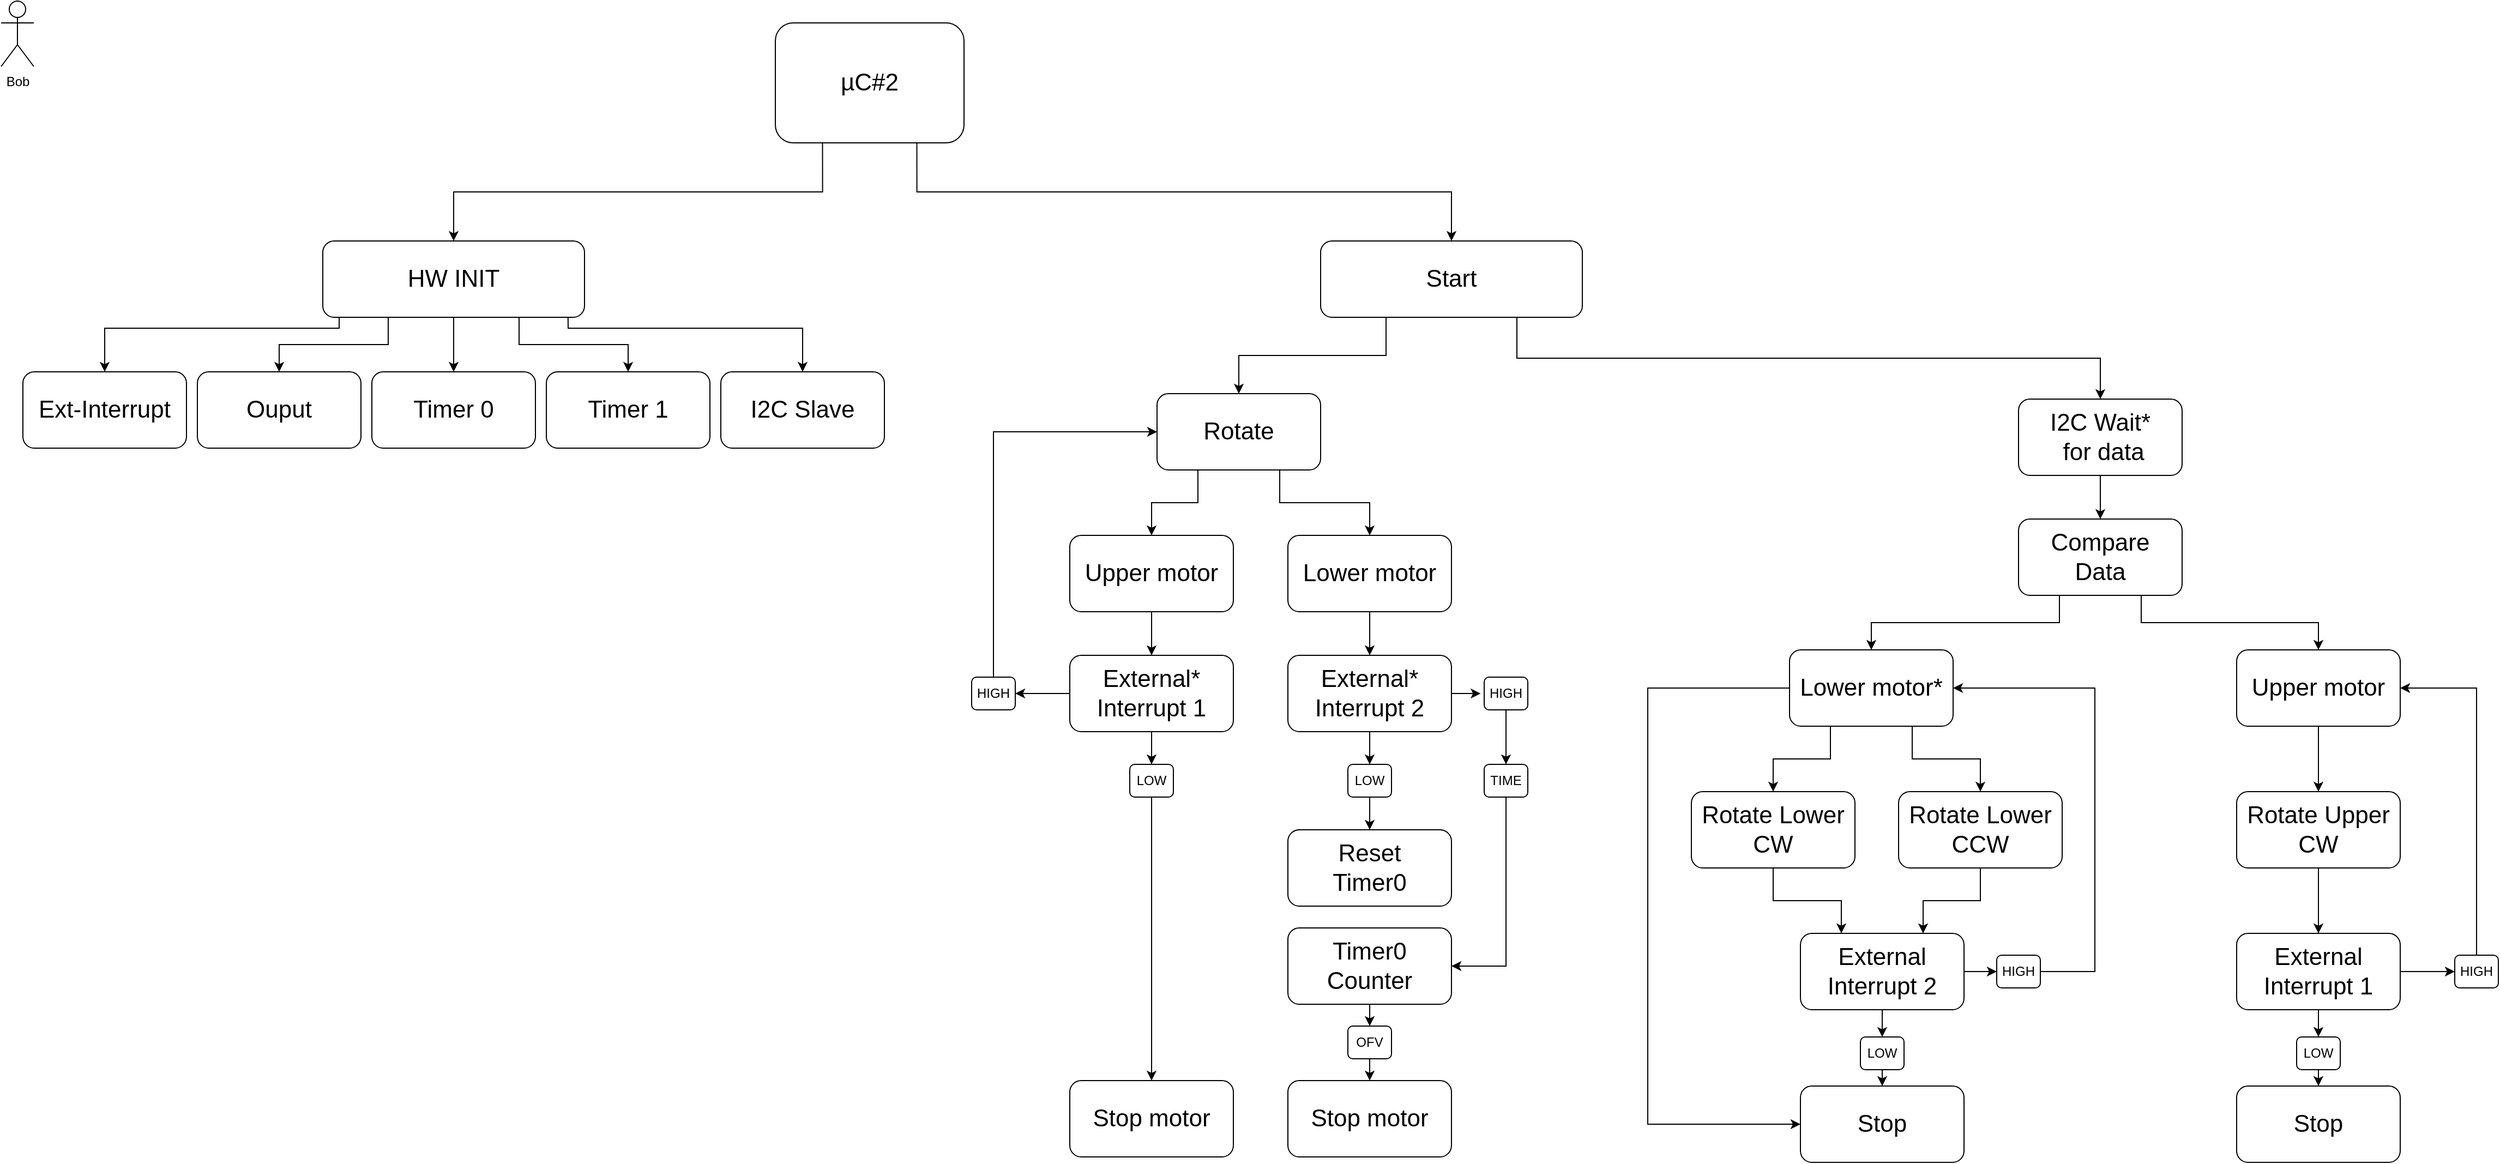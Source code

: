 <mxfile version="12.8.2" type="device"><diagram id="7AVjr2uNk9rrs_v4qilM" name="Page-1"><mxGraphModel dx="2844" dy="1686" grid="1" gridSize="10" guides="1" tooltips="1" connect="1" arrows="1" fold="1" page="1" pageScale="1" pageWidth="3300" pageHeight="2339" math="0" shadow="0"><root><mxCell id="0"/><mxCell id="1" parent="0"/><mxCell id="M5YbZGDV_qipbWjlhJwd-3" style="edgeStyle=orthogonalEdgeStyle;rounded=0;orthogonalLoop=1;jettySize=auto;html=1;exitX=0.25;exitY=1;exitDx=0;exitDy=0;entryX=0.5;entryY=0;entryDx=0;entryDy=0;" parent="1" source="M5YbZGDV_qipbWjlhJwd-1" target="M5YbZGDV_qipbWjlhJwd-2" edge="1"><mxGeometry relative="1" as="geometry"/></mxCell><mxCell id="J1BGo-iWYuiZYBsKswDY-2" style="edgeStyle=orthogonalEdgeStyle;rounded=0;orthogonalLoop=1;jettySize=auto;html=1;exitX=0.75;exitY=1;exitDx=0;exitDy=0;entryX=0.5;entryY=0;entryDx=0;entryDy=0;" parent="1" source="M5YbZGDV_qipbWjlhJwd-1" target="M5YbZGDV_qipbWjlhJwd-19" edge="1"><mxGeometry relative="1" as="geometry"/></mxCell><mxCell id="M5YbZGDV_qipbWjlhJwd-1" value="&lt;font style=&quot;font-size: 22px&quot;&gt;µC#2&lt;/font&gt;" style="rounded=1;whiteSpace=wrap;html=1;" parent="1" vertex="1"><mxGeometry x="750" y="40" width="173" height="110" as="geometry"/></mxCell><mxCell id="k3wzp_5JHVd5vhd4qvj7-4" style="edgeStyle=orthogonalEdgeStyle;rounded=0;orthogonalLoop=1;jettySize=auto;html=1;exitX=0.5;exitY=1;exitDx=0;exitDy=0;entryX=0.5;entryY=0;entryDx=0;entryDy=0;" edge="1" parent="1" source="M5YbZGDV_qipbWjlhJwd-2" target="M5YbZGDV_qipbWjlhJwd-8"><mxGeometry relative="1" as="geometry"/></mxCell><mxCell id="k3wzp_5JHVd5vhd4qvj7-6" style="edgeStyle=orthogonalEdgeStyle;rounded=0;orthogonalLoop=1;jettySize=auto;html=1;exitX=0.25;exitY=1;exitDx=0;exitDy=0;" edge="1" parent="1" source="M5YbZGDV_qipbWjlhJwd-2" target="M5YbZGDV_qipbWjlhJwd-6"><mxGeometry relative="1" as="geometry"/></mxCell><mxCell id="k3wzp_5JHVd5vhd4qvj7-7" style="edgeStyle=orthogonalEdgeStyle;rounded=0;orthogonalLoop=1;jettySize=auto;html=1;exitX=0.068;exitY=0.994;exitDx=0;exitDy=0;entryX=0.5;entryY=0;entryDx=0;entryDy=0;exitPerimeter=0;" edge="1" parent="1" source="M5YbZGDV_qipbWjlhJwd-2" target="M5YbZGDV_qipbWjlhJwd-4"><mxGeometry relative="1" as="geometry"><Array as="points"><mxPoint x="350" y="310"/><mxPoint x="350" y="320"/><mxPoint x="135" y="320"/></Array></mxGeometry></mxCell><mxCell id="k3wzp_5JHVd5vhd4qvj7-8" style="edgeStyle=orthogonalEdgeStyle;rounded=0;orthogonalLoop=1;jettySize=auto;html=1;exitX=0.75;exitY=1;exitDx=0;exitDy=0;" edge="1" parent="1" source="M5YbZGDV_qipbWjlhJwd-2" target="M5YbZGDV_qipbWjlhJwd-9"><mxGeometry relative="1" as="geometry"/></mxCell><mxCell id="k3wzp_5JHVd5vhd4qvj7-9" style="edgeStyle=orthogonalEdgeStyle;rounded=0;orthogonalLoop=1;jettySize=auto;html=1;entryX=0.5;entryY=0;entryDx=0;entryDy=0;exitX=0.937;exitY=0.997;exitDx=0;exitDy=0;exitPerimeter=0;" edge="1" parent="1" source="M5YbZGDV_qipbWjlhJwd-2" target="M5YbZGDV_qipbWjlhJwd-13"><mxGeometry relative="1" as="geometry"><mxPoint x="560" y="311" as="sourcePoint"/><Array as="points"><mxPoint x="560" y="311"/><mxPoint x="560" y="311"/><mxPoint x="560" y="320"/><mxPoint x="775" y="320"/></Array></mxGeometry></mxCell><mxCell id="M5YbZGDV_qipbWjlhJwd-2" value="&lt;font style=&quot;font-size: 22px&quot;&gt;HW INIT&lt;/font&gt;" style="rounded=1;whiteSpace=wrap;html=1;" parent="1" vertex="1"><mxGeometry x="335" y="240" width="240" height="70" as="geometry"/></mxCell><mxCell id="M5YbZGDV_qipbWjlhJwd-4" value="&lt;font style=&quot;font-size: 22px&quot;&gt;Ext-Interrupt&lt;/font&gt;" style="rounded=1;whiteSpace=wrap;html=1;" parent="1" vertex="1"><mxGeometry x="60" y="360" width="150" height="70" as="geometry"/></mxCell><mxCell id="M5YbZGDV_qipbWjlhJwd-6" value="&lt;font style=&quot;font-size: 22px&quot;&gt;Ouput&lt;/font&gt;" style="rounded=1;whiteSpace=wrap;html=1;" parent="1" vertex="1"><mxGeometry x="220" y="360" width="150" height="70" as="geometry"/></mxCell><mxCell id="M5YbZGDV_qipbWjlhJwd-8" value="&lt;font style=&quot;font-size: 22px&quot;&gt;Timer 0&lt;/font&gt;" style="rounded=1;whiteSpace=wrap;html=1;" parent="1" vertex="1"><mxGeometry x="380" y="360" width="150" height="70" as="geometry"/></mxCell><mxCell id="M5YbZGDV_qipbWjlhJwd-9" value="&lt;font style=&quot;font-size: 22px&quot;&gt;Timer 1&lt;/font&gt;" style="rounded=1;whiteSpace=wrap;html=1;" parent="1" vertex="1"><mxGeometry x="540" y="360" width="150" height="70" as="geometry"/></mxCell><mxCell id="M5YbZGDV_qipbWjlhJwd-13" value="&lt;font style=&quot;font-size: 22px&quot;&gt;I2C Slave&lt;/font&gt;" style="rounded=1;whiteSpace=wrap;html=1;" parent="1" vertex="1"><mxGeometry x="700" y="360" width="150" height="70" as="geometry"/></mxCell><mxCell id="M5YbZGDV_qipbWjlhJwd-18" value="Bob" style="shape=umlActor;verticalLabelPosition=bottom;labelBackgroundColor=#ffffff;verticalAlign=top;html=1;outlineConnect=0;" parent="1" vertex="1"><mxGeometry x="40" y="20" width="30" height="60" as="geometry"/></mxCell><mxCell id="J1BGo-iWYuiZYBsKswDY-12" style="edgeStyle=orthogonalEdgeStyle;rounded=0;orthogonalLoop=1;jettySize=auto;html=1;exitX=0.25;exitY=1;exitDx=0;exitDy=0;entryX=0.5;entryY=0;entryDx=0;entryDy=0;" parent="1" source="M5YbZGDV_qipbWjlhJwd-19" target="M5YbZGDV_qipbWjlhJwd-20" edge="1"><mxGeometry relative="1" as="geometry"/></mxCell><mxCell id="J1BGo-iWYuiZYBsKswDY-66" style="edgeStyle=orthogonalEdgeStyle;rounded=0;orthogonalLoop=1;jettySize=auto;html=1;exitX=0.75;exitY=1;exitDx=0;exitDy=0;entryX=0.5;entryY=0;entryDx=0;entryDy=0;" parent="1" source="M5YbZGDV_qipbWjlhJwd-19" target="J1BGo-iWYuiZYBsKswDY-45" edge="1"><mxGeometry relative="1" as="geometry"/></mxCell><mxCell id="M5YbZGDV_qipbWjlhJwd-19" value="&lt;font style=&quot;font-size: 22px&quot;&gt;Start&lt;/font&gt;" style="rounded=1;whiteSpace=wrap;html=1;" parent="1" vertex="1"><mxGeometry x="1250" y="240" width="240" height="70" as="geometry"/></mxCell><mxCell id="M5YbZGDV_qipbWjlhJwd-25" style="edgeStyle=orthogonalEdgeStyle;rounded=0;orthogonalLoop=1;jettySize=auto;html=1;exitX=0.75;exitY=1;exitDx=0;exitDy=0;entryX=0.5;entryY=0;entryDx=0;entryDy=0;" parent="1" source="M5YbZGDV_qipbWjlhJwd-20" target="M5YbZGDV_qipbWjlhJwd-23" edge="1"><mxGeometry relative="1" as="geometry"/></mxCell><mxCell id="M5YbZGDV_qipbWjlhJwd-26" style="edgeStyle=orthogonalEdgeStyle;rounded=0;orthogonalLoop=1;jettySize=auto;html=1;exitX=0.25;exitY=1;exitDx=0;exitDy=0;entryX=0.5;entryY=0;entryDx=0;entryDy=0;" parent="1" source="M5YbZGDV_qipbWjlhJwd-20" target="M5YbZGDV_qipbWjlhJwd-22" edge="1"><mxGeometry relative="1" as="geometry"/></mxCell><mxCell id="M5YbZGDV_qipbWjlhJwd-20" value="&lt;font style=&quot;font-size: 22px&quot;&gt;Rotate&lt;/font&gt;" style="rounded=1;whiteSpace=wrap;html=1;" parent="1" vertex="1"><mxGeometry x="1100" y="380" width="150" height="70" as="geometry"/></mxCell><mxCell id="J1BGo-iWYuiZYBsKswDY-10" style="edgeStyle=orthogonalEdgeStyle;rounded=0;orthogonalLoop=1;jettySize=auto;html=1;exitX=0.5;exitY=1;exitDx=0;exitDy=0;" parent="1" source="M5YbZGDV_qipbWjlhJwd-22" target="J1BGo-iWYuiZYBsKswDY-3" edge="1"><mxGeometry relative="1" as="geometry"/></mxCell><mxCell id="M5YbZGDV_qipbWjlhJwd-22" value="&lt;font style=&quot;font-size: 22px&quot;&gt;Upper motor&lt;br&gt;&lt;/font&gt;" style="rounded=1;whiteSpace=wrap;html=1;" parent="1" vertex="1"><mxGeometry x="1020" y="510" width="150" height="70" as="geometry"/></mxCell><mxCell id="J1BGo-iWYuiZYBsKswDY-11" style="edgeStyle=orthogonalEdgeStyle;rounded=0;orthogonalLoop=1;jettySize=auto;html=1;exitX=0.5;exitY=1;exitDx=0;exitDy=0;entryX=0.5;entryY=0;entryDx=0;entryDy=0;" parent="1" source="M5YbZGDV_qipbWjlhJwd-23" target="J1BGo-iWYuiZYBsKswDY-4" edge="1"><mxGeometry relative="1" as="geometry"/></mxCell><mxCell id="M5YbZGDV_qipbWjlhJwd-23" value="&lt;span style=&quot;font-size: 22px&quot;&gt;Lower motor&lt;/span&gt;" style="rounded=1;whiteSpace=wrap;html=1;" parent="1" vertex="1"><mxGeometry x="1220" y="510" width="150" height="70" as="geometry"/></mxCell><mxCell id="J1BGo-iWYuiZYBsKswDY-6" style="edgeStyle=orthogonalEdgeStyle;rounded=0;orthogonalLoop=1;jettySize=auto;html=1;exitX=0;exitY=0.5;exitDx=0;exitDy=0;entryX=1;entryY=0.5;entryDx=0;entryDy=0;" parent="1" source="J1BGo-iWYuiZYBsKswDY-3" target="J1BGo-iWYuiZYBsKswDY-5" edge="1"><mxGeometry relative="1" as="geometry"/></mxCell><mxCell id="J1BGo-iWYuiZYBsKswDY-15" style="edgeStyle=orthogonalEdgeStyle;rounded=0;orthogonalLoop=1;jettySize=auto;html=1;exitX=0.5;exitY=1;exitDx=0;exitDy=0;entryX=0.5;entryY=0;entryDx=0;entryDy=0;" parent="1" source="J1BGo-iWYuiZYBsKswDY-3" target="J1BGo-iWYuiZYBsKswDY-13" edge="1"><mxGeometry relative="1" as="geometry"/></mxCell><mxCell id="J1BGo-iWYuiZYBsKswDY-3" value="&lt;font style=&quot;font-size: 22px&quot;&gt;External* Interrupt 1&lt;/font&gt;&lt;span style=&quot;color: rgba(0 , 0 , 0 , 0) ; font-family: monospace ; font-size: 0px ; white-space: nowrap&quot;&gt;%3CmxGraphModel%3E%3Croot%3E%3CmxCell%20id%3D%220%22%2F%3E%3CmxCell%20id%3D%221%22%20parent%3D%220%22%2F%3E%3CmxCell%20id%3D%222%22%20value%3D%22%26lt%3Bfont%20style%3D%26quot%3Bfont-size%3A%2022px%26quot%3B%26gt%3BMotor%231%26lt%3B%2Ffont%26gt%3B%22%20style%3D%22rounded%3D1%3BwhiteSpace%3Dwrap%3Bhtml%3D1%3B%22%20vertex%3D%221%22%20parent%3D%221%22%3E%3CmxGeometry%20x%3D%22910%22%20y%3D%22490%22%20width%3D%22150%22%20height%3D%2270%22%20as%3D%22geometry%22%2F%3E%3C%2FmxCell%3E%3C%2Froot%3E%3C%2FmxGraphModel%3E&lt;/span&gt;" style="rounded=1;whiteSpace=wrap;html=1;" parent="1" vertex="1"><mxGeometry x="1020" y="620" width="150" height="70" as="geometry"/></mxCell><mxCell id="J1BGo-iWYuiZYBsKswDY-22" style="edgeStyle=orthogonalEdgeStyle;rounded=0;orthogonalLoop=1;jettySize=auto;html=1;exitX=0.5;exitY=1;exitDx=0;exitDy=0;entryX=0.5;entryY=0;entryDx=0;entryDy=0;" parent="1" source="J1BGo-iWYuiZYBsKswDY-4" target="J1BGo-iWYuiZYBsKswDY-21" edge="1"><mxGeometry relative="1" as="geometry"/></mxCell><mxCell id="J1BGo-iWYuiZYBsKswDY-35" style="edgeStyle=orthogonalEdgeStyle;rounded=0;orthogonalLoop=1;jettySize=auto;html=1;exitX=1;exitY=0.5;exitDx=0;exitDy=0;entryX=-0.082;entryY=0.486;entryDx=0;entryDy=0;entryPerimeter=0;" parent="1" source="J1BGo-iWYuiZYBsKswDY-4" target="J1BGo-iWYuiZYBsKswDY-36" edge="1"><mxGeometry relative="1" as="geometry"><mxPoint x="1390" y="655.143" as="targetPoint"/></mxGeometry></mxCell><mxCell id="J1BGo-iWYuiZYBsKswDY-4" value="&lt;font style=&quot;font-size: 22px&quot;&gt;External*&lt;br&gt;Interrupt 2&lt;/font&gt;&lt;span style=&quot;color: rgba(0 , 0 , 0 , 0) ; font-family: monospace ; font-size: 0px ; white-space: nowrap&quot;&gt;%3CmxGraphModel%3E%3Croot%3E%3CmxCell%20id%3D%220%22%2F%3E%3CmxCell%20id%3D%221%22%20parent%3D%220%22%2F%3E%3CmxCell%20id%3D%222%22%20value%3D%22%26lt%3Bfont%20style%3D%26quot%3Bfont-size%3A%2022px%26quot%3B%26gt%3BMotor%231%26lt%3B%2Ffont%26gt%3B%22%20style%3D%22rounded%3D1%3BwhiteSpace%3Dwrap%3Bhtml%3D1%3B%22%20vertex%3D%221%22%20parent%3D%221%22%3E%3CmxGeometry%20x%3D%22910%22%20y%3D%22490%22%20width%3D%22150%22%20height%3D%2270%22%20as%3D%22geometry%22%2F%3E%3C%2FmxCell%3E%3C%2Froot%3E%3C%2FmxGraphModel%3E&lt;/span&gt;" style="rounded=1;whiteSpace=wrap;html=1;" parent="1" vertex="1"><mxGeometry x="1220" y="620" width="150" height="70" as="geometry"/></mxCell><mxCell id="J1BGo-iWYuiZYBsKswDY-9" style="edgeStyle=orthogonalEdgeStyle;rounded=0;orthogonalLoop=1;jettySize=auto;html=1;exitX=0.5;exitY=0;exitDx=0;exitDy=0;entryX=0;entryY=0.5;entryDx=0;entryDy=0;" parent="1" source="J1BGo-iWYuiZYBsKswDY-5" target="M5YbZGDV_qipbWjlhJwd-20" edge="1"><mxGeometry relative="1" as="geometry"/></mxCell><mxCell id="J1BGo-iWYuiZYBsKswDY-5" value="HIGH" style="rounded=1;whiteSpace=wrap;html=1;" parent="1" vertex="1"><mxGeometry x="930" y="640" width="40" height="30" as="geometry"/></mxCell><mxCell id="J1BGo-iWYuiZYBsKswDY-44" style="edgeStyle=orthogonalEdgeStyle;rounded=0;orthogonalLoop=1;jettySize=auto;html=1;exitX=0.5;exitY=1;exitDx=0;exitDy=0;entryX=0.5;entryY=0;entryDx=0;entryDy=0;" parent="1" source="J1BGo-iWYuiZYBsKswDY-13" target="J1BGo-iWYuiZYBsKswDY-14" edge="1"><mxGeometry relative="1" as="geometry"/></mxCell><mxCell id="J1BGo-iWYuiZYBsKswDY-13" value="LOW" style="rounded=1;whiteSpace=wrap;html=1;" parent="1" vertex="1"><mxGeometry x="1075" y="720" width="40" height="30" as="geometry"/></mxCell><mxCell id="J1BGo-iWYuiZYBsKswDY-14" value="&lt;font style=&quot;font-size: 22px&quot;&gt;Stop motor&lt;/font&gt;" style="rounded=1;whiteSpace=wrap;html=1;" parent="1" vertex="1"><mxGeometry x="1020" y="1010" width="150" height="70" as="geometry"/></mxCell><mxCell id="J1BGo-iWYuiZYBsKswDY-24" style="edgeStyle=orthogonalEdgeStyle;rounded=0;orthogonalLoop=1;jettySize=auto;html=1;exitX=0.5;exitY=1;exitDx=0;exitDy=0;entryX=0.5;entryY=0;entryDx=0;entryDy=0;" parent="1" source="J1BGo-iWYuiZYBsKswDY-21" target="J1BGo-iWYuiZYBsKswDY-23" edge="1"><mxGeometry relative="1" as="geometry"/></mxCell><mxCell id="J1BGo-iWYuiZYBsKswDY-21" value="LOW" style="rounded=1;whiteSpace=wrap;html=1;" parent="1" vertex="1"><mxGeometry x="1275" y="720" width="40" height="30" as="geometry"/></mxCell><mxCell id="J1BGo-iWYuiZYBsKswDY-23" value="&lt;span style=&quot;font-size: 22px&quot;&gt;Reset&lt;br&gt;&lt;/span&gt;&lt;font style=&quot;font-size: 22px&quot;&gt;Timer0&lt;/font&gt;" style="rounded=1;whiteSpace=wrap;html=1;" parent="1" vertex="1"><mxGeometry x="1220" y="780" width="150" height="70" as="geometry"/></mxCell><mxCell id="J1BGo-iWYuiZYBsKswDY-43" style="edgeStyle=orthogonalEdgeStyle;rounded=0;orthogonalLoop=1;jettySize=auto;html=1;exitX=0.5;exitY=1;exitDx=0;exitDy=0;entryX=0.5;entryY=0;entryDx=0;entryDy=0;" parent="1" source="J1BGo-iWYuiZYBsKswDY-26" target="J1BGo-iWYuiZYBsKswDY-41" edge="1"><mxGeometry relative="1" as="geometry"/></mxCell><mxCell id="J1BGo-iWYuiZYBsKswDY-26" value="OFV" style="rounded=1;whiteSpace=wrap;html=1;" parent="1" vertex="1"><mxGeometry x="1275" y="960" width="40" height="30" as="geometry"/></mxCell><mxCell id="J1BGo-iWYuiZYBsKswDY-42" style="edgeStyle=orthogonalEdgeStyle;rounded=0;orthogonalLoop=1;jettySize=auto;html=1;exitX=0.5;exitY=1;exitDx=0;exitDy=0;entryX=0.5;entryY=0;entryDx=0;entryDy=0;" parent="1" source="J1BGo-iWYuiZYBsKswDY-32" target="J1BGo-iWYuiZYBsKswDY-26" edge="1"><mxGeometry relative="1" as="geometry"/></mxCell><mxCell id="J1BGo-iWYuiZYBsKswDY-32" value="&lt;font style=&quot;font-size: 22px&quot;&gt;Timer0&lt;br&gt;Counter&lt;br&gt;&lt;/font&gt;" style="rounded=1;whiteSpace=wrap;html=1;" parent="1" vertex="1"><mxGeometry x="1220" y="870" width="150" height="70" as="geometry"/></mxCell><mxCell id="J1BGo-iWYuiZYBsKswDY-39" style="edgeStyle=orthogonalEdgeStyle;rounded=0;orthogonalLoop=1;jettySize=auto;html=1;exitX=0.5;exitY=1;exitDx=0;exitDy=0;entryX=0.5;entryY=0;entryDx=0;entryDy=0;" parent="1" source="J1BGo-iWYuiZYBsKswDY-36" target="J1BGo-iWYuiZYBsKswDY-38" edge="1"><mxGeometry relative="1" as="geometry"/></mxCell><mxCell id="J1BGo-iWYuiZYBsKswDY-36" value="HIGH" style="rounded=1;whiteSpace=wrap;html=1;" parent="1" vertex="1"><mxGeometry x="1400" y="640" width="40" height="30" as="geometry"/></mxCell><mxCell id="J1BGo-iWYuiZYBsKswDY-40" style="edgeStyle=orthogonalEdgeStyle;rounded=0;orthogonalLoop=1;jettySize=auto;html=1;exitX=0.5;exitY=1;exitDx=0;exitDy=0;entryX=1;entryY=0.5;entryDx=0;entryDy=0;" parent="1" source="J1BGo-iWYuiZYBsKswDY-38" target="J1BGo-iWYuiZYBsKswDY-32" edge="1"><mxGeometry relative="1" as="geometry"/></mxCell><mxCell id="J1BGo-iWYuiZYBsKswDY-38" value="TIME" style="rounded=1;whiteSpace=wrap;html=1;" parent="1" vertex="1"><mxGeometry x="1400" y="720" width="40" height="30" as="geometry"/></mxCell><mxCell id="J1BGo-iWYuiZYBsKswDY-41" value="&lt;font style=&quot;font-size: 22px&quot;&gt;Stop motor&lt;/font&gt;" style="rounded=1;whiteSpace=wrap;html=1;" parent="1" vertex="1"><mxGeometry x="1220" y="1010" width="150" height="70" as="geometry"/></mxCell><mxCell id="J1BGo-iWYuiZYBsKswDY-49" style="edgeStyle=orthogonalEdgeStyle;rounded=0;orthogonalLoop=1;jettySize=auto;html=1;exitX=0.5;exitY=1;exitDx=0;exitDy=0;entryX=0.5;entryY=0;entryDx=0;entryDy=0;" parent="1" source="J1BGo-iWYuiZYBsKswDY-45" target="J1BGo-iWYuiZYBsKswDY-48" edge="1"><mxGeometry relative="1" as="geometry"/></mxCell><mxCell id="J1BGo-iWYuiZYBsKswDY-45" value="&lt;font style=&quot;font-size: 22px&quot;&gt;I2C Wait*&lt;br&gt;&amp;nbsp;for data&lt;/font&gt;" style="rounded=1;whiteSpace=wrap;html=1;" parent="1" vertex="1"><mxGeometry x="1890" y="385" width="150" height="70" as="geometry"/></mxCell><mxCell id="J1BGo-iWYuiZYBsKswDY-67" style="edgeStyle=orthogonalEdgeStyle;rounded=0;orthogonalLoop=1;jettySize=auto;html=1;exitX=0.25;exitY=1;exitDx=0;exitDy=0;" parent="1" source="J1BGo-iWYuiZYBsKswDY-48" target="J1BGo-iWYuiZYBsKswDY-52" edge="1"><mxGeometry relative="1" as="geometry"/></mxCell><mxCell id="J1BGo-iWYuiZYBsKswDY-68" style="edgeStyle=orthogonalEdgeStyle;rounded=0;orthogonalLoop=1;jettySize=auto;html=1;exitX=0.75;exitY=1;exitDx=0;exitDy=0;entryX=0.5;entryY=0;entryDx=0;entryDy=0;" parent="1" source="J1BGo-iWYuiZYBsKswDY-48" target="J1BGo-iWYuiZYBsKswDY-64" edge="1"><mxGeometry relative="1" as="geometry"/></mxCell><mxCell id="J1BGo-iWYuiZYBsKswDY-48" value="&lt;font style=&quot;font-size: 22px&quot;&gt;Compare&lt;br&gt;Data&lt;br&gt;&lt;/font&gt;" style="rounded=1;whiteSpace=wrap;html=1;" parent="1" vertex="1"><mxGeometry x="1890" y="495" width="150" height="70" as="geometry"/></mxCell><mxCell id="J1BGo-iWYuiZYBsKswDY-61" style="edgeStyle=orthogonalEdgeStyle;rounded=0;orthogonalLoop=1;jettySize=auto;html=1;exitX=0.5;exitY=1;exitDx=0;exitDy=0;entryX=0.25;entryY=0;entryDx=0;entryDy=0;" parent="1" source="J1BGo-iWYuiZYBsKswDY-50" target="J1BGo-iWYuiZYBsKswDY-58" edge="1"><mxGeometry relative="1" as="geometry"/></mxCell><mxCell id="J1BGo-iWYuiZYBsKswDY-50" value="&lt;font style=&quot;font-size: 22px&quot;&gt;Rotate Lower CW&lt;/font&gt;" style="rounded=1;whiteSpace=wrap;html=1;" parent="1" vertex="1"><mxGeometry x="1590" y="745" width="150" height="70" as="geometry"/></mxCell><mxCell id="J1BGo-iWYuiZYBsKswDY-60" style="edgeStyle=orthogonalEdgeStyle;rounded=0;orthogonalLoop=1;jettySize=auto;html=1;exitX=0.5;exitY=1;exitDx=0;exitDy=0;entryX=0.75;entryY=0;entryDx=0;entryDy=0;" parent="1" source="J1BGo-iWYuiZYBsKswDY-51" target="J1BGo-iWYuiZYBsKswDY-58" edge="1"><mxGeometry relative="1" as="geometry"/></mxCell><mxCell id="J1BGo-iWYuiZYBsKswDY-51" value="&lt;font style=&quot;font-size: 22px&quot;&gt;Rotate Lower CCW&lt;/font&gt;" style="rounded=1;whiteSpace=wrap;html=1;" parent="1" vertex="1"><mxGeometry x="1780" y="745" width="150" height="70" as="geometry"/></mxCell><mxCell id="J1BGo-iWYuiZYBsKswDY-53" style="edgeStyle=orthogonalEdgeStyle;rounded=0;orthogonalLoop=1;jettySize=auto;html=1;exitX=0.25;exitY=1;exitDx=0;exitDy=0;entryX=0.5;entryY=0;entryDx=0;entryDy=0;" parent="1" source="J1BGo-iWYuiZYBsKswDY-52" target="J1BGo-iWYuiZYBsKswDY-50" edge="1"><mxGeometry relative="1" as="geometry"/></mxCell><mxCell id="J1BGo-iWYuiZYBsKswDY-54" style="edgeStyle=orthogonalEdgeStyle;rounded=0;orthogonalLoop=1;jettySize=auto;html=1;exitX=0.75;exitY=1;exitDx=0;exitDy=0;entryX=0.5;entryY=0;entryDx=0;entryDy=0;" parent="1" source="J1BGo-iWYuiZYBsKswDY-52" target="J1BGo-iWYuiZYBsKswDY-51" edge="1"><mxGeometry relative="1" as="geometry"/></mxCell><mxCell id="J1BGo-iWYuiZYBsKswDY-65" style="edgeStyle=orthogonalEdgeStyle;rounded=0;orthogonalLoop=1;jettySize=auto;html=1;exitX=0;exitY=0.5;exitDx=0;exitDy=0;entryX=0;entryY=0.5;entryDx=0;entryDy=0;" parent="1" source="J1BGo-iWYuiZYBsKswDY-52" target="J1BGo-iWYuiZYBsKswDY-55" edge="1"><mxGeometry relative="1" as="geometry"><Array as="points"><mxPoint x="1550" y="650"/><mxPoint x="1550" y="1050"/></Array></mxGeometry></mxCell><mxCell id="J1BGo-iWYuiZYBsKswDY-52" value="&lt;span style=&quot;font-size: 22px&quot;&gt;Lower motor*&lt;/span&gt;" style="rounded=1;whiteSpace=wrap;html=1;" parent="1" vertex="1"><mxGeometry x="1680" y="615" width="150" height="70" as="geometry"/></mxCell><mxCell id="J1BGo-iWYuiZYBsKswDY-55" value="&lt;font style=&quot;font-size: 22px&quot;&gt;Stop&lt;/font&gt;" style="rounded=1;whiteSpace=wrap;html=1;" parent="1" vertex="1"><mxGeometry x="1690" y="1015" width="150" height="70" as="geometry"/></mxCell><mxCell id="k3wzp_5JHVd5vhd4qvj7-23" style="edgeStyle=orthogonalEdgeStyle;rounded=0;orthogonalLoop=1;jettySize=auto;html=1;exitX=0.5;exitY=1;exitDx=0;exitDy=0;entryX=0.5;entryY=0;entryDx=0;entryDy=0;" edge="1" parent="1" source="J1BGo-iWYuiZYBsKswDY-58" target="k3wzp_5JHVd5vhd4qvj7-22"><mxGeometry relative="1" as="geometry"/></mxCell><mxCell id="k3wzp_5JHVd5vhd4qvj7-26" style="edgeStyle=orthogonalEdgeStyle;rounded=0;orthogonalLoop=1;jettySize=auto;html=1;exitX=1;exitY=0.5;exitDx=0;exitDy=0;entryX=0;entryY=0.5;entryDx=0;entryDy=0;" edge="1" parent="1" source="J1BGo-iWYuiZYBsKswDY-58" target="k3wzp_5JHVd5vhd4qvj7-25"><mxGeometry relative="1" as="geometry"/></mxCell><mxCell id="J1BGo-iWYuiZYBsKswDY-58" value="&lt;font style=&quot;font-size: 22px&quot;&gt;External Interrupt 2&lt;/font&gt;&lt;span style=&quot;color: rgba(0 , 0 , 0 , 0) ; font-family: monospace ; font-size: 0px ; white-space: nowrap&quot;&gt;%3CmxGraphModel%3E%3Croot%3E%3CmxCell%20id%3D%220%22%2F%3E%3CmxCell%20id%3D%221%22%20parent%3D%220%22%2F%3E%3CmxCell%20id%3D%222%22%20value%3D%22%26lt%3Bfont%20style%3D%26quot%3Bfont-size%3A%2022px%26quot%3B%26gt%3BMotor%231%26lt%3B%2Ffont%26gt%3B%22%20style%3D%22rounded%3D1%3BwhiteSpace%3Dwrap%3Bhtml%3D1%3B%22%20vertex%3D%221%22%20parent%3D%221%22%3E%3CmxGeometry%20x%3D%22910%22%20y%3D%22490%22%20width%3D%22150%22%20height%3D%2270%22%20as%3D%22geometry%22%2F%3E%3C%2FmxCell%3E%3C%2Froot%3E%3C%2FmxGraphModel%3E&lt;/span&gt;" style="rounded=1;whiteSpace=wrap;html=1;" parent="1" vertex="1"><mxGeometry x="1690" y="875" width="150" height="70" as="geometry"/></mxCell><mxCell id="J1BGo-iWYuiZYBsKswDY-70" style="edgeStyle=orthogonalEdgeStyle;rounded=0;orthogonalLoop=1;jettySize=auto;html=1;exitX=0.5;exitY=1;exitDx=0;exitDy=0;" parent="1" source="J1BGo-iWYuiZYBsKswDY-64" target="J1BGo-iWYuiZYBsKswDY-69" edge="1"><mxGeometry relative="1" as="geometry"/></mxCell><mxCell id="J1BGo-iWYuiZYBsKswDY-64" value="&lt;font style=&quot;font-size: 22px&quot;&gt;Upper motor&lt;br&gt;&lt;/font&gt;" style="rounded=1;whiteSpace=wrap;html=1;" parent="1" vertex="1"><mxGeometry x="2090" y="615" width="150" height="70" as="geometry"/></mxCell><mxCell id="J1BGo-iWYuiZYBsKswDY-72" style="edgeStyle=orthogonalEdgeStyle;rounded=0;orthogonalLoop=1;jettySize=auto;html=1;exitX=0.5;exitY=1;exitDx=0;exitDy=0;entryX=0.5;entryY=0;entryDx=0;entryDy=0;" parent="1" source="J1BGo-iWYuiZYBsKswDY-69" target="J1BGo-iWYuiZYBsKswDY-71" edge="1"><mxGeometry relative="1" as="geometry"/></mxCell><mxCell id="J1BGo-iWYuiZYBsKswDY-69" value="&lt;font style=&quot;font-size: 22px&quot;&gt;Rotate Upper CW&lt;/font&gt;" style="rounded=1;whiteSpace=wrap;html=1;" parent="1" vertex="1"><mxGeometry x="2090" y="745" width="150" height="70" as="geometry"/></mxCell><mxCell id="k3wzp_5JHVd5vhd4qvj7-17" style="edgeStyle=orthogonalEdgeStyle;rounded=0;orthogonalLoop=1;jettySize=auto;html=1;exitX=1;exitY=0.5;exitDx=0;exitDy=0;entryX=0;entryY=0.5;entryDx=0;entryDy=0;" edge="1" parent="1" source="J1BGo-iWYuiZYBsKswDY-71" target="k3wzp_5JHVd5vhd4qvj7-16"><mxGeometry relative="1" as="geometry"/></mxCell><mxCell id="k3wzp_5JHVd5vhd4qvj7-20" style="edgeStyle=orthogonalEdgeStyle;rounded=0;orthogonalLoop=1;jettySize=auto;html=1;exitX=0.5;exitY=1;exitDx=0;exitDy=0;entryX=0.5;entryY=0;entryDx=0;entryDy=0;" edge="1" parent="1" source="J1BGo-iWYuiZYBsKswDY-71" target="k3wzp_5JHVd5vhd4qvj7-19"><mxGeometry relative="1" as="geometry"/></mxCell><mxCell id="J1BGo-iWYuiZYBsKswDY-71" value="&lt;font style=&quot;font-size: 22px&quot;&gt;External Interrupt 1&lt;/font&gt;&lt;span style=&quot;color: rgba(0 , 0 , 0 , 0) ; font-family: monospace ; font-size: 0px ; white-space: nowrap&quot;&gt;%3CmxGraphModel%3E%3Croot%3E%3CmxCell%20id%3D%220%22%2F%3E%3CmxCell%20id%3D%221%22%20parent%3D%220%22%2F%3E%3CmxCell%20id%3D%222%22%20value%3D%22%26lt%3Bfont%20style%3D%26quot%3Bfont-size%3A%2022px%26quot%3B%26gt%3BMotor%231%26lt%3B%2Ffont%26gt%3B%22%20style%3D%22rounded%3D1%3BwhiteSpace%3Dwrap%3Bhtml%3D1%3B%22%20vertex%3D%221%22%20parent%3D%221%22%3E%3CmxGeometry%20x%3D%22910%22%20y%3D%22490%22%20width%3D%22150%22%20height%3D%2270%22%20as%3D%22geometry%22%2F%3E%3C%2FmxCell%3E%3C%2Froot%3E%3C%2FmxGraphModel%3E&lt;/span&gt;" style="rounded=1;whiteSpace=wrap;html=1;" parent="1" vertex="1"><mxGeometry x="2090" y="875" width="150" height="70" as="geometry"/></mxCell><mxCell id="J1BGo-iWYuiZYBsKswDY-73" value="&lt;font style=&quot;font-size: 22px&quot;&gt;Stop&lt;/font&gt;" style="rounded=1;whiteSpace=wrap;html=1;" parent="1" vertex="1"><mxGeometry x="2090" y="1015" width="150" height="70" as="geometry"/></mxCell><mxCell id="k3wzp_5JHVd5vhd4qvj7-18" style="edgeStyle=orthogonalEdgeStyle;rounded=0;orthogonalLoop=1;jettySize=auto;html=1;exitX=0.5;exitY=0;exitDx=0;exitDy=0;entryX=1;entryY=0.5;entryDx=0;entryDy=0;" edge="1" parent="1" source="k3wzp_5JHVd5vhd4qvj7-16" target="J1BGo-iWYuiZYBsKswDY-64"><mxGeometry relative="1" as="geometry"/></mxCell><mxCell id="k3wzp_5JHVd5vhd4qvj7-16" value="HIGH" style="rounded=1;whiteSpace=wrap;html=1;" vertex="1" parent="1"><mxGeometry x="2290" y="895" width="40" height="30" as="geometry"/></mxCell><mxCell id="k3wzp_5JHVd5vhd4qvj7-21" style="edgeStyle=orthogonalEdgeStyle;rounded=0;orthogonalLoop=1;jettySize=auto;html=1;exitX=0.5;exitY=1;exitDx=0;exitDy=0;entryX=0.5;entryY=0;entryDx=0;entryDy=0;" edge="1" parent="1" source="k3wzp_5JHVd5vhd4qvj7-19" target="J1BGo-iWYuiZYBsKswDY-73"><mxGeometry relative="1" as="geometry"/></mxCell><mxCell id="k3wzp_5JHVd5vhd4qvj7-19" value="LOW" style="rounded=1;whiteSpace=wrap;html=1;" vertex="1" parent="1"><mxGeometry x="2145" y="970" width="40" height="30" as="geometry"/></mxCell><mxCell id="k3wzp_5JHVd5vhd4qvj7-24" style="edgeStyle=orthogonalEdgeStyle;rounded=0;orthogonalLoop=1;jettySize=auto;html=1;exitX=0.5;exitY=1;exitDx=0;exitDy=0;entryX=0.5;entryY=0;entryDx=0;entryDy=0;" edge="1" parent="1" source="k3wzp_5JHVd5vhd4qvj7-22" target="J1BGo-iWYuiZYBsKswDY-55"><mxGeometry relative="1" as="geometry"/></mxCell><mxCell id="k3wzp_5JHVd5vhd4qvj7-22" value="LOW" style="rounded=1;whiteSpace=wrap;html=1;" vertex="1" parent="1"><mxGeometry x="1745" y="970" width="40" height="30" as="geometry"/></mxCell><mxCell id="k3wzp_5JHVd5vhd4qvj7-27" style="edgeStyle=orthogonalEdgeStyle;rounded=0;orthogonalLoop=1;jettySize=auto;html=1;exitX=1;exitY=0.5;exitDx=0;exitDy=0;entryX=1;entryY=0.5;entryDx=0;entryDy=0;" edge="1" parent="1" source="k3wzp_5JHVd5vhd4qvj7-25" target="J1BGo-iWYuiZYBsKswDY-52"><mxGeometry relative="1" as="geometry"><Array as="points"><mxPoint x="1960" y="910"/><mxPoint x="1960" y="650"/></Array></mxGeometry></mxCell><mxCell id="k3wzp_5JHVd5vhd4qvj7-25" value="HIGH" style="rounded=1;whiteSpace=wrap;html=1;" vertex="1" parent="1"><mxGeometry x="1870" y="895" width="40" height="30" as="geometry"/></mxCell></root></mxGraphModel></diagram></mxfile>